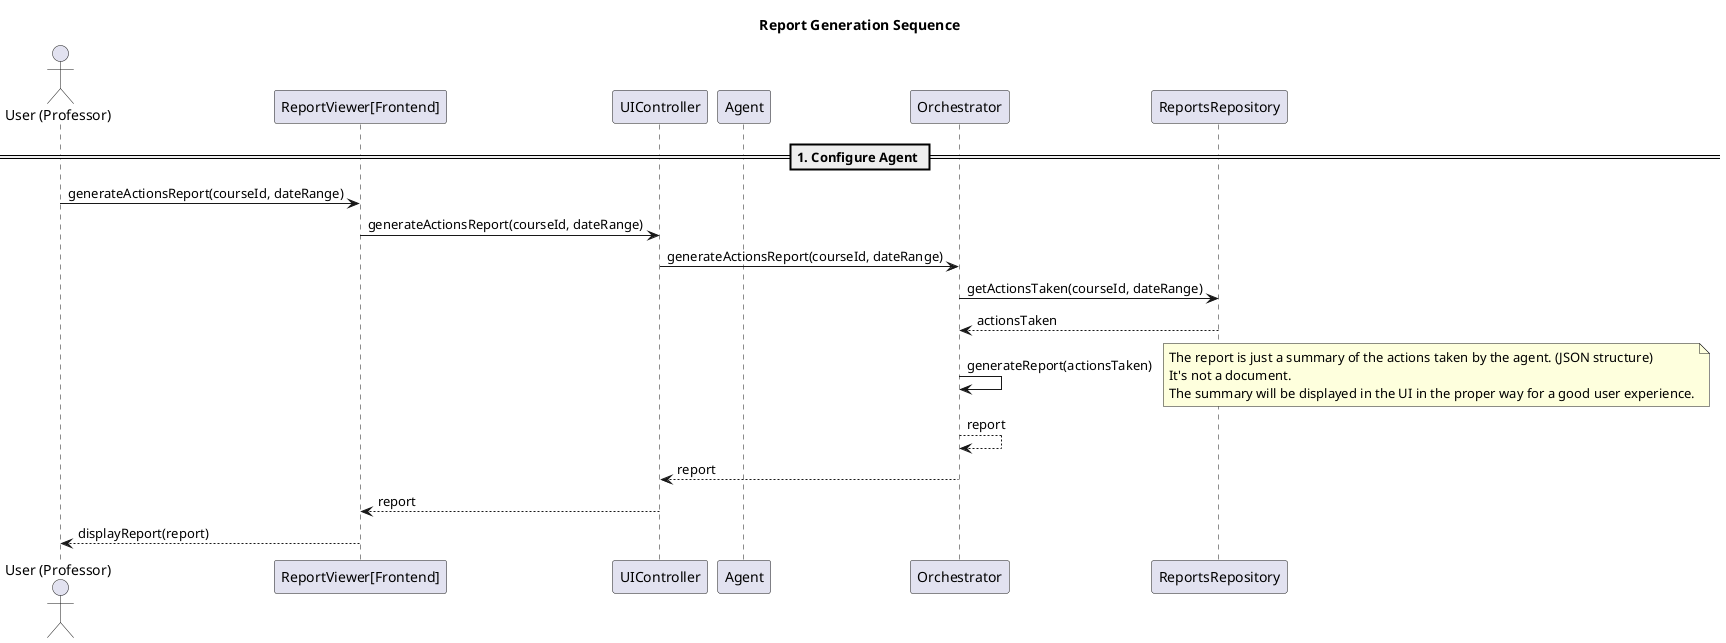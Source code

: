 @startuml
title Report Generation Sequence
actor "User (Professor)" as User

participant "ReportViewer[Frontend]" as ReportViewer
participant UIController
participant Agent
participant Orchestrator

== 1. Configure Agent ==
User -> ReportViewer: generateActionsReport(courseId, dateRange)
ReportViewer -> UIController: generateActionsReport(courseId, dateRange)
UIController -> Orchestrator: generateActionsReport(courseId, dateRange)
Orchestrator -> ReportsRepository: getActionsTaken(courseId, dateRange)
ReportsRepository --> Orchestrator: actionsTaken
Orchestrator -> Orchestrator: generateReport(actionsTaken)
note right
The report is just a summary of the actions taken by the agent. (JSON structure)
It's not a document. 
The summary will be displayed in the UI in the proper way for a good user experience.
end note
Orchestrator --> Orchestrator: report
Orchestrator --> UIController: report
UIController --> ReportViewer: report
ReportViewer --> User: displayReport(report)


@enduml